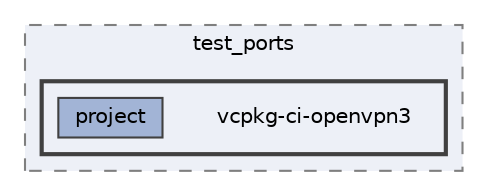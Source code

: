 digraph "external/reflect-cpp/vcpkg/scripts/test_ports/vcpkg-ci-openvpn3"
{
 // LATEX_PDF_SIZE
  bgcolor="transparent";
  edge [fontname=Helvetica,fontsize=10,labelfontname=Helvetica,labelfontsize=10];
  node [fontname=Helvetica,fontsize=10,shape=box,height=0.2,width=0.4];
  compound=true
  subgraph clusterdir_614319e75e3cb1c2518e03bcc560f01e {
    graph [ bgcolor="#edf0f7", pencolor="grey50", label="test_ports", fontname=Helvetica,fontsize=10 style="filled,dashed", URL="dir_614319e75e3cb1c2518e03bcc560f01e.html",tooltip=""]
  subgraph clusterdir_177cf849788225ebf339c63639e4ef9f {
    graph [ bgcolor="#edf0f7", pencolor="grey25", label="", fontname=Helvetica,fontsize=10 style="filled,bold", URL="dir_177cf849788225ebf339c63639e4ef9f.html",tooltip=""]
    dir_177cf849788225ebf339c63639e4ef9f [shape=plaintext, label="vcpkg-ci-openvpn3"];
  dir_9cf4d85afe7dcf50fef2f7a05293e437 [label="project", fillcolor="#a2b4d6", color="grey25", style="filled", URL="dir_9cf4d85afe7dcf50fef2f7a05293e437.html",tooltip=""];
  }
  }
}
